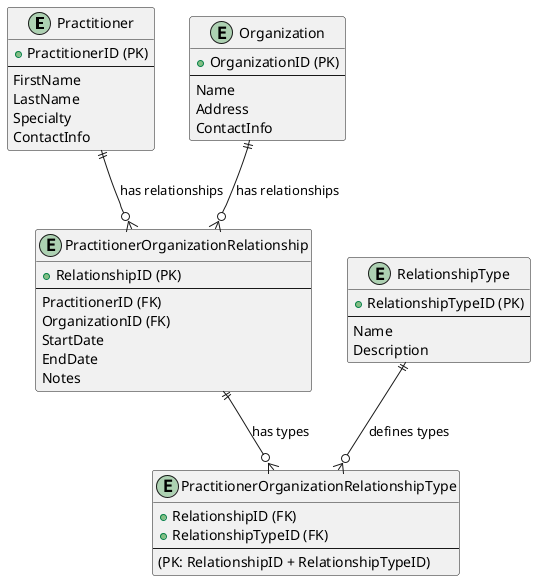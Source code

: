 @startuml
entity "Practitioner" {
    + PractitionerID (PK)
    --
    FirstName
    LastName
    Specialty
    ContactInfo
}

entity "Organization" {
    + OrganizationID (PK)
    --
    Name
    Address
    ContactInfo
}

entity "PractitionerOrganizationRelationship" {
    + RelationshipID (PK)
    --
    PractitionerID (FK)
    OrganizationID (FK)
    StartDate
    EndDate
    Notes
}

entity "RelationshipType" {
    + RelationshipTypeID (PK)
    --
    Name
    Description
}

entity "PractitionerOrganizationRelationshipType" {
    + RelationshipID (FK)
    + RelationshipTypeID (FK)
    --
    (PK: RelationshipID + RelationshipTypeID)
}


Practitioner ||--o{ PractitionerOrganizationRelationship : "has relationships"
Organization ||--o{ PractitionerOrganizationRelationship : "has relationships"
PractitionerOrganizationRelationship ||--o{ PractitionerOrganizationRelationshipType : "has types"
RelationshipType ||--o{ PractitionerOrganizationRelationshipType : "defines types"
@enduml
